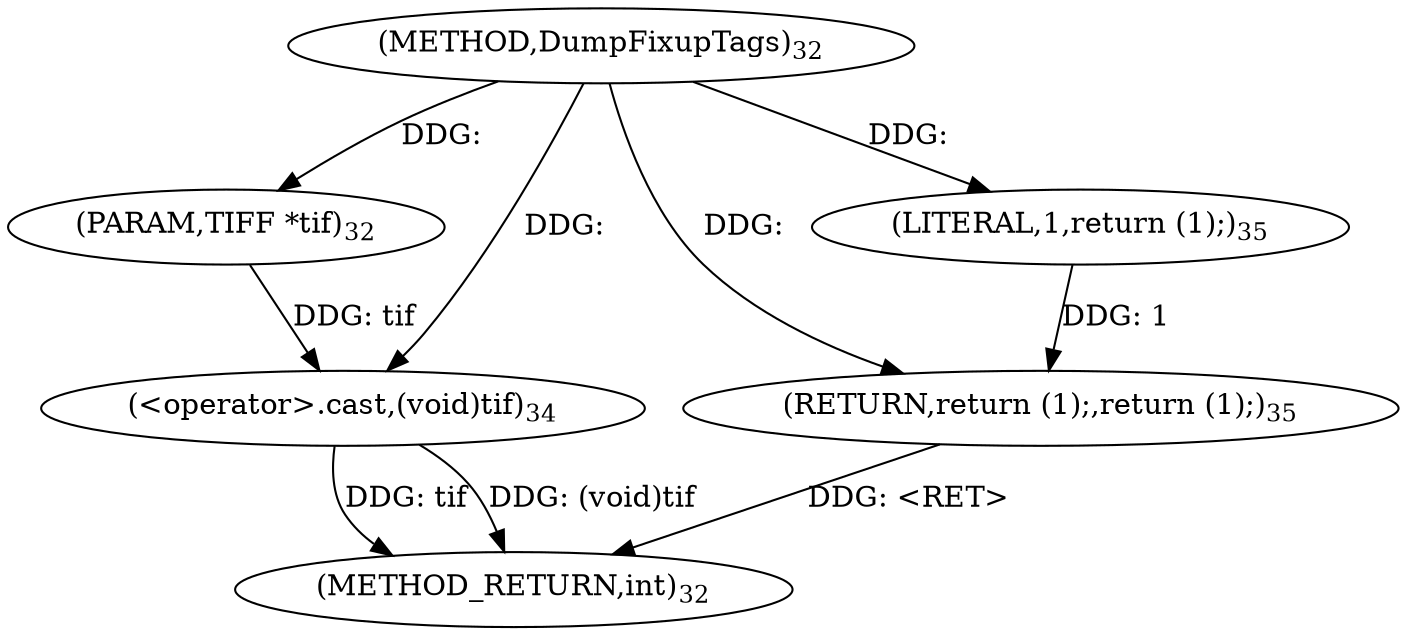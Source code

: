 digraph "DumpFixupTags" {  
"63686" [label = <(METHOD,DumpFixupTags)<SUB>32</SUB>> ]
"63694" [label = <(METHOD_RETURN,int)<SUB>32</SUB>> ]
"63687" [label = <(PARAM,TIFF *tif)<SUB>32</SUB>> ]
"63689" [label = <(&lt;operator&gt;.cast,(void)tif)<SUB>34</SUB>> ]
"63692" [label = <(RETURN,return (1);,return (1);)<SUB>35</SUB>> ]
"63693" [label = <(LITERAL,1,return (1);)<SUB>35</SUB>> ]
  "63692" -> "63694"  [ label = "DDG: &lt;RET&gt;"] 
  "63689" -> "63694"  [ label = "DDG: tif"] 
  "63689" -> "63694"  [ label = "DDG: (void)tif"] 
  "63686" -> "63687"  [ label = "DDG: "] 
  "63687" -> "63689"  [ label = "DDG: tif"] 
  "63686" -> "63689"  [ label = "DDG: "] 
  "63693" -> "63692"  [ label = "DDG: 1"] 
  "63686" -> "63692"  [ label = "DDG: "] 
  "63686" -> "63693"  [ label = "DDG: "] 
}
